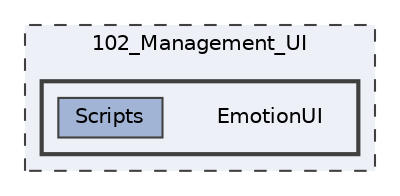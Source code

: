 digraph "102_Management_UI/EmotionUI"
{
 // LATEX_PDF_SIZE
  bgcolor="transparent";
  edge [fontname=Helvetica,fontsize=10,labelfontname=Helvetica,labelfontsize=10];
  node [fontname=Helvetica,fontsize=10,shape=box,height=0.2,width=0.4];
  compound=true
  subgraph clusterdir_67283547f217afe6ef6cbb1c0dcde049 {
    graph [ bgcolor="#edf0f7", pencolor="grey25", label="102_Management_UI", fontname=Helvetica,fontsize=10 style="filled,dashed", URL="dir_67283547f217afe6ef6cbb1c0dcde049.html",tooltip=""]
  subgraph clusterdir_2970717e6798ce1970b388daea59ef0c {
    graph [ bgcolor="#edf0f7", pencolor="grey25", label="", fontname=Helvetica,fontsize=10 style="filled,bold", URL="dir_2970717e6798ce1970b388daea59ef0c.html",tooltip=""]
    dir_2970717e6798ce1970b388daea59ef0c [shape=plaintext, label="EmotionUI"];
  dir_d68d8a79d8cf0eb3e2c08ba86e2a1c70 [label="Scripts", fillcolor="#a2b4d6", color="grey25", style="filled", URL="dir_d68d8a79d8cf0eb3e2c08ba86e2a1c70.html",tooltip=""];
  }
  }
}
